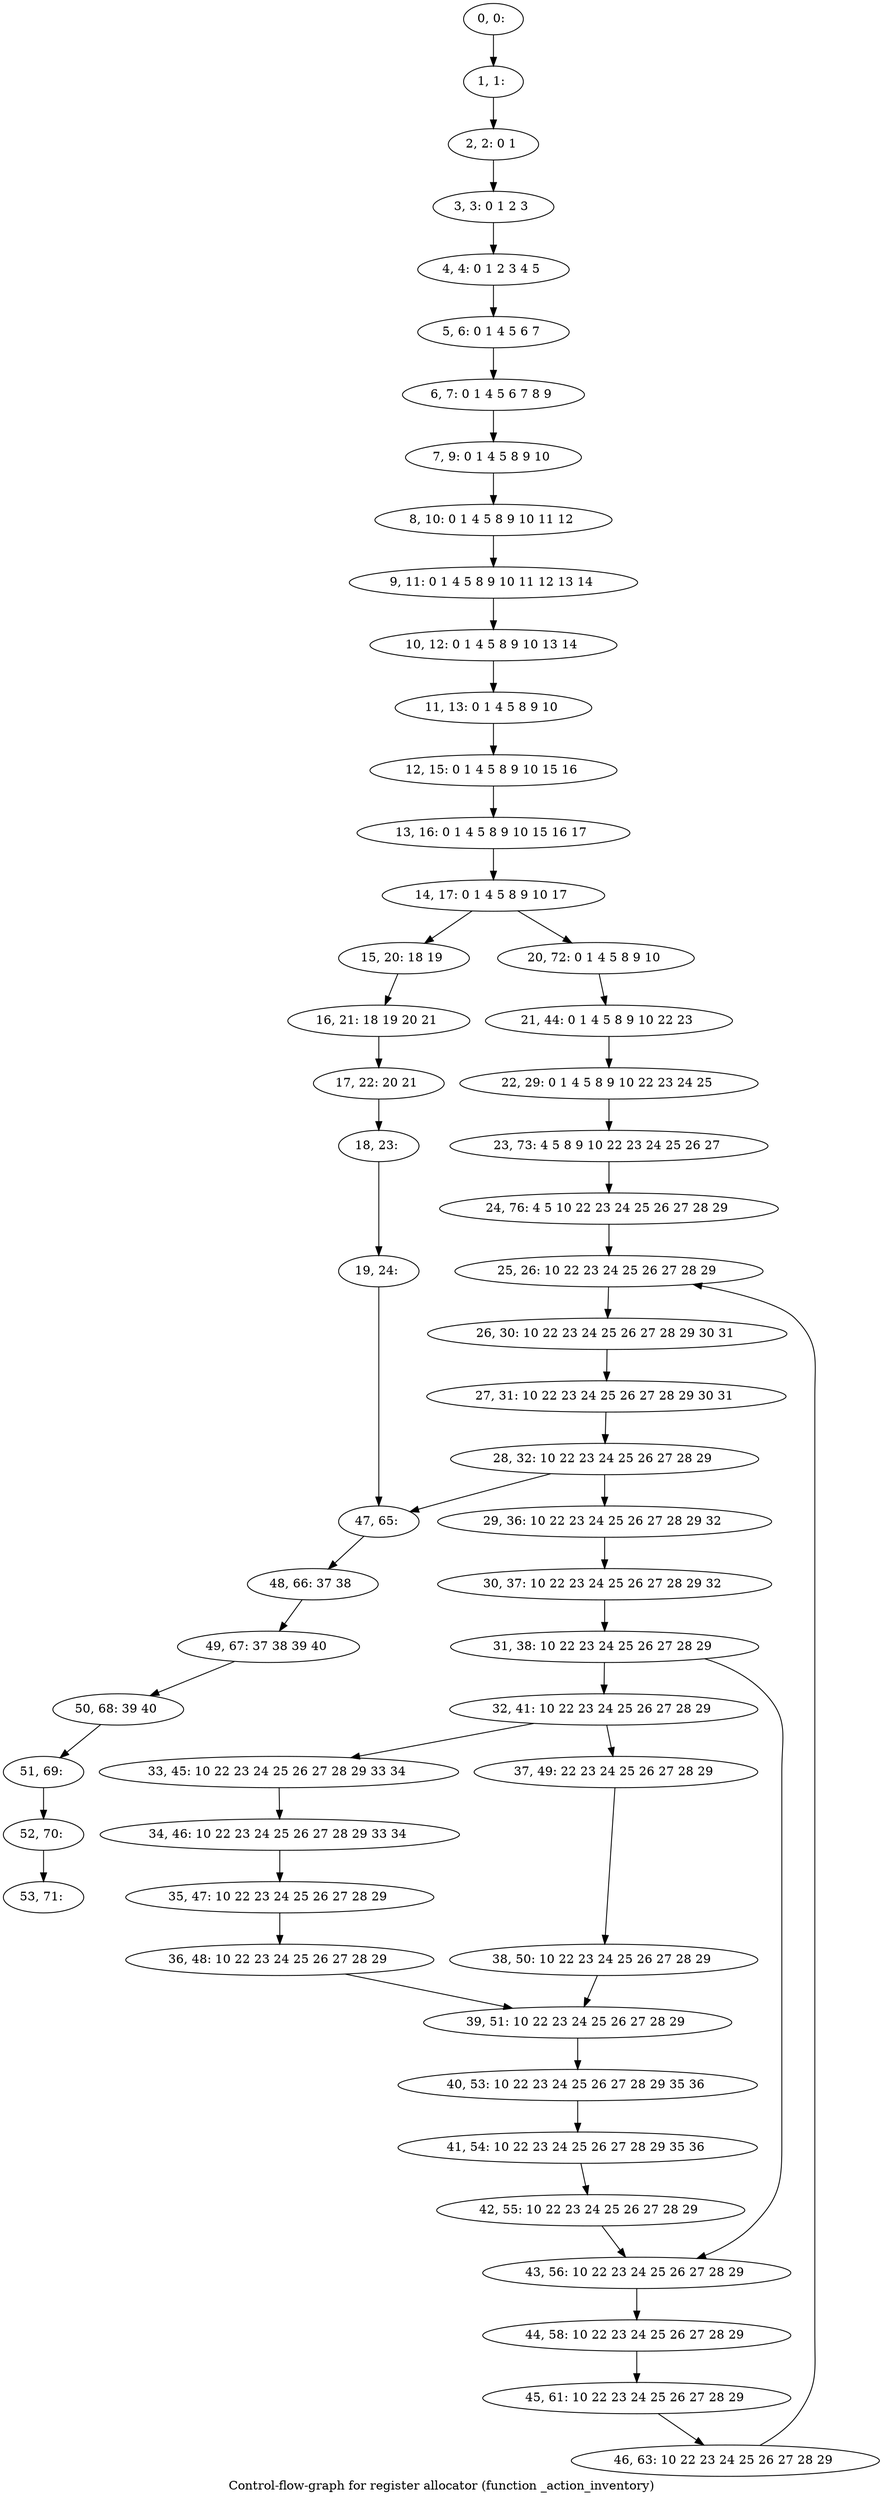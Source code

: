 digraph G {
graph [label="Control-flow-graph for register allocator (function _action_inventory)"]
0[label="0, 0: "];
1[label="1, 1: "];
2[label="2, 2: 0 1 "];
3[label="3, 3: 0 1 2 3 "];
4[label="4, 4: 0 1 2 3 4 5 "];
5[label="5, 6: 0 1 4 5 6 7 "];
6[label="6, 7: 0 1 4 5 6 7 8 9 "];
7[label="7, 9: 0 1 4 5 8 9 10 "];
8[label="8, 10: 0 1 4 5 8 9 10 11 12 "];
9[label="9, 11: 0 1 4 5 8 9 10 11 12 13 14 "];
10[label="10, 12: 0 1 4 5 8 9 10 13 14 "];
11[label="11, 13: 0 1 4 5 8 9 10 "];
12[label="12, 15: 0 1 4 5 8 9 10 15 16 "];
13[label="13, 16: 0 1 4 5 8 9 10 15 16 17 "];
14[label="14, 17: 0 1 4 5 8 9 10 17 "];
15[label="15, 20: 18 19 "];
16[label="16, 21: 18 19 20 21 "];
17[label="17, 22: 20 21 "];
18[label="18, 23: "];
19[label="19, 24: "];
20[label="20, 72: 0 1 4 5 8 9 10 "];
21[label="21, 44: 0 1 4 5 8 9 10 22 23 "];
22[label="22, 29: 0 1 4 5 8 9 10 22 23 24 25 "];
23[label="23, 73: 4 5 8 9 10 22 23 24 25 26 27 "];
24[label="24, 76: 4 5 10 22 23 24 25 26 27 28 29 "];
25[label="25, 26: 10 22 23 24 25 26 27 28 29 "];
26[label="26, 30: 10 22 23 24 25 26 27 28 29 30 31 "];
27[label="27, 31: 10 22 23 24 25 26 27 28 29 30 31 "];
28[label="28, 32: 10 22 23 24 25 26 27 28 29 "];
29[label="29, 36: 10 22 23 24 25 26 27 28 29 32 "];
30[label="30, 37: 10 22 23 24 25 26 27 28 29 32 "];
31[label="31, 38: 10 22 23 24 25 26 27 28 29 "];
32[label="32, 41: 10 22 23 24 25 26 27 28 29 "];
33[label="33, 45: 10 22 23 24 25 26 27 28 29 33 34 "];
34[label="34, 46: 10 22 23 24 25 26 27 28 29 33 34 "];
35[label="35, 47: 10 22 23 24 25 26 27 28 29 "];
36[label="36, 48: 10 22 23 24 25 26 27 28 29 "];
37[label="37, 49: 22 23 24 25 26 27 28 29 "];
38[label="38, 50: 10 22 23 24 25 26 27 28 29 "];
39[label="39, 51: 10 22 23 24 25 26 27 28 29 "];
40[label="40, 53: 10 22 23 24 25 26 27 28 29 35 36 "];
41[label="41, 54: 10 22 23 24 25 26 27 28 29 35 36 "];
42[label="42, 55: 10 22 23 24 25 26 27 28 29 "];
43[label="43, 56: 10 22 23 24 25 26 27 28 29 "];
44[label="44, 58: 10 22 23 24 25 26 27 28 29 "];
45[label="45, 61: 10 22 23 24 25 26 27 28 29 "];
46[label="46, 63: 10 22 23 24 25 26 27 28 29 "];
47[label="47, 65: "];
48[label="48, 66: 37 38 "];
49[label="49, 67: 37 38 39 40 "];
50[label="50, 68: 39 40 "];
51[label="51, 69: "];
52[label="52, 70: "];
53[label="53, 71: "];
0->1 ;
1->2 ;
2->3 ;
3->4 ;
4->5 ;
5->6 ;
6->7 ;
7->8 ;
8->9 ;
9->10 ;
10->11 ;
11->12 ;
12->13 ;
13->14 ;
14->15 ;
14->20 ;
15->16 ;
16->17 ;
17->18 ;
18->19 ;
19->47 ;
20->21 ;
21->22 ;
22->23 ;
23->24 ;
24->25 ;
25->26 ;
26->27 ;
27->28 ;
28->29 ;
28->47 ;
29->30 ;
30->31 ;
31->32 ;
31->43 ;
32->33 ;
32->37 ;
33->34 ;
34->35 ;
35->36 ;
36->39 ;
37->38 ;
38->39 ;
39->40 ;
40->41 ;
41->42 ;
42->43 ;
43->44 ;
44->45 ;
45->46 ;
46->25 ;
47->48 ;
48->49 ;
49->50 ;
50->51 ;
51->52 ;
52->53 ;
}
